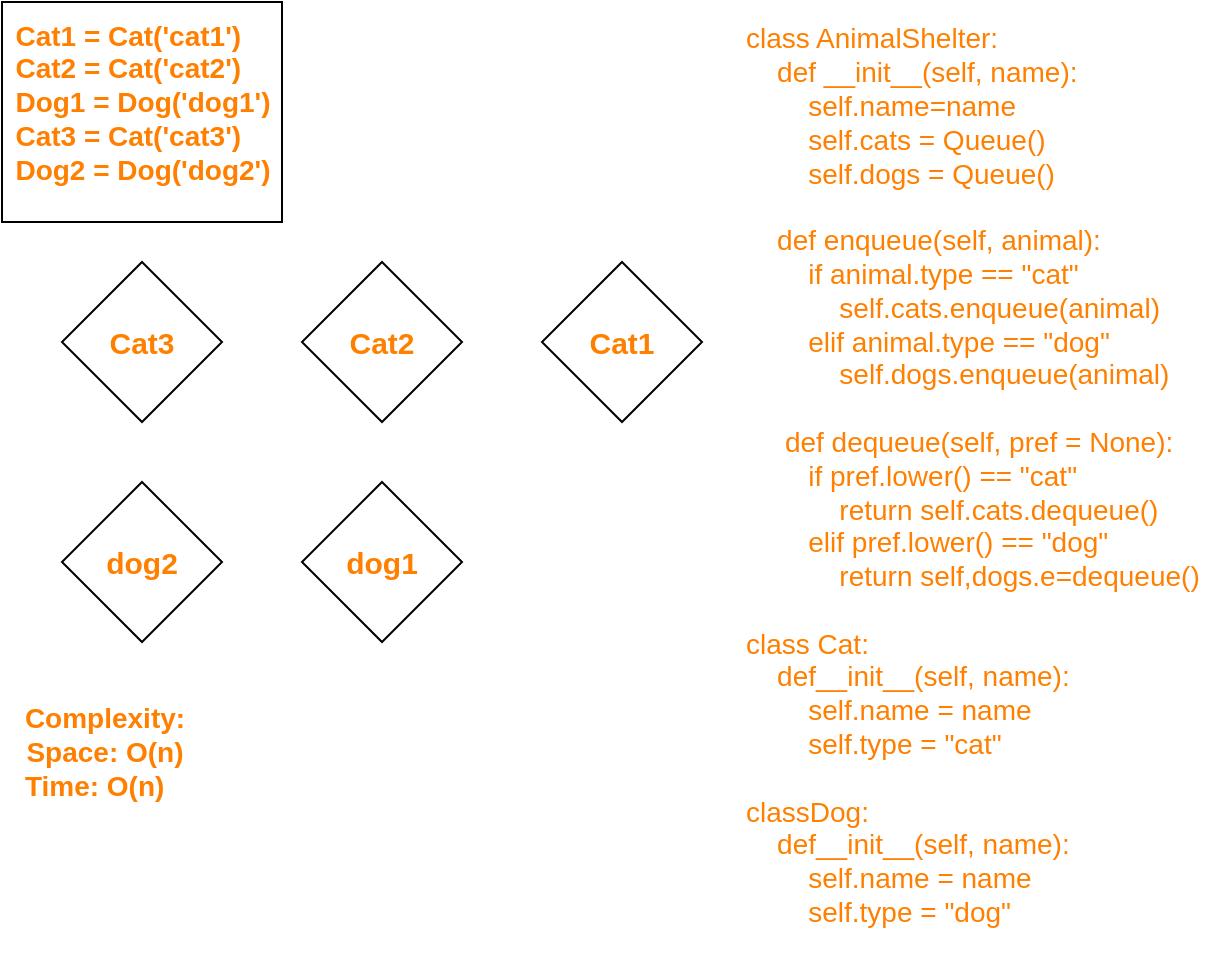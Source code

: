 <mxfile version="13.10.0" type="embed">
    <diagram id="yPPKbalTC0Uf1MJ3AFA7" name="Page-1">
        <mxGraphModel dx="1137" dy="790" grid="1" gridSize="10" guides="1" tooltips="1" connect="1" arrows="1" fold="1" page="1" pageScale="1" pageWidth="850" pageHeight="1400" math="0" shadow="0">
            <root>
                <mxCell id="0"/>
                <mxCell id="1" parent="0"/>
                <mxCell id="2" value="" style="whiteSpace=wrap;html=1;" vertex="1" parent="1">
                    <mxGeometry x="10" y="20" width="140" height="110" as="geometry"/>
                </mxCell>
                <mxCell id="3" value="&lt;div style=&quot;text-align: left ; font-size: 14px&quot;&gt;&lt;span style=&quot;color: rgb(255 , 128 , 0)&quot;&gt;&lt;font style=&quot;font-size: 14px&quot;&gt;&lt;b&gt;Cat1 = Cat('cat1')&lt;/b&gt;&lt;/font&gt;&lt;/span&gt;&lt;/div&gt;&lt;font color=&quot;#ff8000&quot; style=&quot;font-size: 14px&quot;&gt;&lt;b&gt;&lt;div style=&quot;text-align: left&quot;&gt;&lt;span&gt;Cat2 = Cat('cat2')&lt;/span&gt;&lt;br&gt;&lt;/div&gt;Dog1 = Dog('dog1')&lt;br&gt;&lt;div style=&quot;text-align: left&quot;&gt;&lt;span&gt;Cat3 = Cat('cat3')&lt;/span&gt;&lt;/div&gt;&lt;div style=&quot;text-align: left&quot;&gt;Dog2 = Dog('dog2')&lt;/div&gt;&lt;/b&gt;&lt;/font&gt;" style="text;html=1;resizable=0;autosize=1;align=center;verticalAlign=middle;points=[];fillColor=none;strokeColor=none;rounded=0;" vertex="1" parent="1">
                    <mxGeometry x="10" y="30" width="140" height="80" as="geometry"/>
                </mxCell>
                <mxCell id="5" value="&lt;font color=&quot;#ff8000&quot; size=&quot;1&quot;&gt;&lt;b style=&quot;font-size: 15px&quot;&gt;Cat3&lt;/b&gt;&lt;/font&gt;" style="rhombus;whiteSpace=wrap;html=1;" vertex="1" parent="1">
                    <mxGeometry x="40" y="150" width="80" height="80" as="geometry"/>
                </mxCell>
                <mxCell id="6" value="&lt;font color=&quot;#ff8000&quot; size=&quot;1&quot;&gt;&lt;b style=&quot;font-size: 15px&quot;&gt;Cat2&lt;/b&gt;&lt;/font&gt;" style="rhombus;whiteSpace=wrap;html=1;" vertex="1" parent="1">
                    <mxGeometry x="160" y="150" width="80" height="80" as="geometry"/>
                </mxCell>
                <mxCell id="7" value="&lt;font color=&quot;#ff8000&quot; size=&quot;1&quot;&gt;&lt;b style=&quot;font-size: 15px&quot;&gt;Cat1&lt;/b&gt;&lt;/font&gt;" style="rhombus;whiteSpace=wrap;html=1;" vertex="1" parent="1">
                    <mxGeometry x="280" y="150" width="80" height="80" as="geometry"/>
                </mxCell>
                <mxCell id="8" value="&lt;font color=&quot;#ff8000&quot;&gt;&lt;span style=&quot;font-size: 15px&quot;&gt;&lt;b&gt;dog2&lt;/b&gt;&lt;/span&gt;&lt;/font&gt;" style="rhombus;whiteSpace=wrap;html=1;" vertex="1" parent="1">
                    <mxGeometry x="40" y="260" width="80" height="80" as="geometry"/>
                </mxCell>
                <mxCell id="9" value="&lt;font color=&quot;#ff8000&quot; size=&quot;1&quot;&gt;&lt;b style=&quot;font-size: 15px&quot;&gt;dog1&lt;/b&gt;&lt;/font&gt;" style="rhombus;whiteSpace=wrap;html=1;" vertex="1" parent="1">
                    <mxGeometry x="160" y="260" width="80" height="80" as="geometry"/>
                </mxCell>
                <mxCell id="10" value="&lt;div style=&quot;text-align: left&quot;&gt;&lt;b style=&quot;font-size: 14px ; color: rgb(255 , 128 , 0)&quot;&gt;Complexity:&lt;/b&gt;&lt;/div&gt;&lt;div style=&quot;text-align: left&quot;&gt;&lt;/div&gt;&lt;font style=&quot;font-size: 14px&quot; color=&quot;#ff8000&quot;&gt;&lt;b&gt;Space: O(n)&lt;br&gt;&lt;div style=&quot;text-align: left&quot;&gt;&lt;b&gt;Time: O(n)&lt;/b&gt;&lt;/div&gt;&lt;/b&gt;&lt;/font&gt;" style="text;html=1;resizable=0;autosize=1;align=center;verticalAlign=middle;points=[];fillColor=none;strokeColor=none;rounded=0;" vertex="1" parent="1">
                    <mxGeometry x="11" y="370" width="100" height="50" as="geometry"/>
                </mxCell>
                <mxCell id="11" value="&lt;font color=&quot;#ff8000&quot; style=&quot;font-size: 14px&quot;&gt;class AnimalShelter:&lt;br&gt;&amp;nbsp; &amp;nbsp; def __init__(self, name):&lt;br&gt;&amp;nbsp; &amp;nbsp; &amp;nbsp; &amp;nbsp; self.name=name&lt;br&gt;&amp;nbsp; &amp;nbsp; &amp;nbsp; &amp;nbsp; self.cats = Queue()&lt;br&gt;&amp;nbsp; &amp;nbsp; &amp;nbsp; &amp;nbsp; self.dogs = Queue()&lt;br&gt;&lt;br&gt;&amp;nbsp; &amp;nbsp; def enqueue(self, animal):&lt;br&gt;&amp;nbsp; &amp;nbsp; &amp;nbsp; &amp;nbsp; if animal.type == &quot;cat&quot;&lt;br&gt;&amp;nbsp; &amp;nbsp; &amp;nbsp; &amp;nbsp; &amp;nbsp; &amp;nbsp; self.cats.enqueue(animal)&lt;br&gt;&amp;nbsp; &amp;nbsp; &amp;nbsp; &amp;nbsp; elif animal.type == &quot;dog&quot;&lt;br&gt;&amp;nbsp; &amp;nbsp; &amp;nbsp; &amp;nbsp; &amp;nbsp; &amp;nbsp; self.dogs.enqueue(animal)&lt;br&gt;&lt;br&gt;&amp;nbsp; &amp;nbsp; &amp;nbsp;def dequeue(self, pref = None):&lt;br&gt;&amp;nbsp; &amp;nbsp; &amp;nbsp; &amp;nbsp; if pref.lower() == &quot;cat&quot;&lt;br&gt;&amp;nbsp; &amp;nbsp; &amp;nbsp; &amp;nbsp; &amp;nbsp; &amp;nbsp; return self.cats.dequeue()&lt;br&gt;&amp;nbsp; &amp;nbsp; &amp;nbsp; &amp;nbsp; elif pref.lower() == &quot;dog&quot;&lt;br&gt;&amp;nbsp; &amp;nbsp; &amp;nbsp; &amp;nbsp; &amp;nbsp; &amp;nbsp; return self,dogs.e=dequeue()&lt;br&gt;&lt;br&gt;class Cat:&lt;br&gt;&amp;nbsp; &amp;nbsp; def__init__(self, name):&lt;br&gt;&amp;nbsp; &amp;nbsp; &amp;nbsp; &amp;nbsp; self.name = name&lt;br&gt;&amp;nbsp; &amp;nbsp; &amp;nbsp; &amp;nbsp; self.type = &quot;cat&quot;&lt;br&gt;&lt;br&gt;classDog:&lt;br&gt;&amp;nbsp; &amp;nbsp; def__init__(self, name):&lt;br&gt;&amp;nbsp; &amp;nbsp; &amp;nbsp; &amp;nbsp; self.name = name&lt;br&gt;&amp;nbsp; &amp;nbsp; &amp;nbsp; &amp;nbsp; self.type = &quot;dog&quot;&lt;br&gt;&amp;nbsp; &amp;nbsp; &amp;nbsp; &amp;nbsp; &amp;nbsp;&amp;nbsp;&lt;br&gt;&lt;/font&gt;" style="text;html=1;align=left;verticalAlign=middle;resizable=0;points=[];autosize=1;" vertex="1" parent="1">
                    <mxGeometry x="380" y="50" width="240" height="430" as="geometry"/>
                </mxCell>
            </root>
        </mxGraphModel>
    </diagram>
</mxfile>